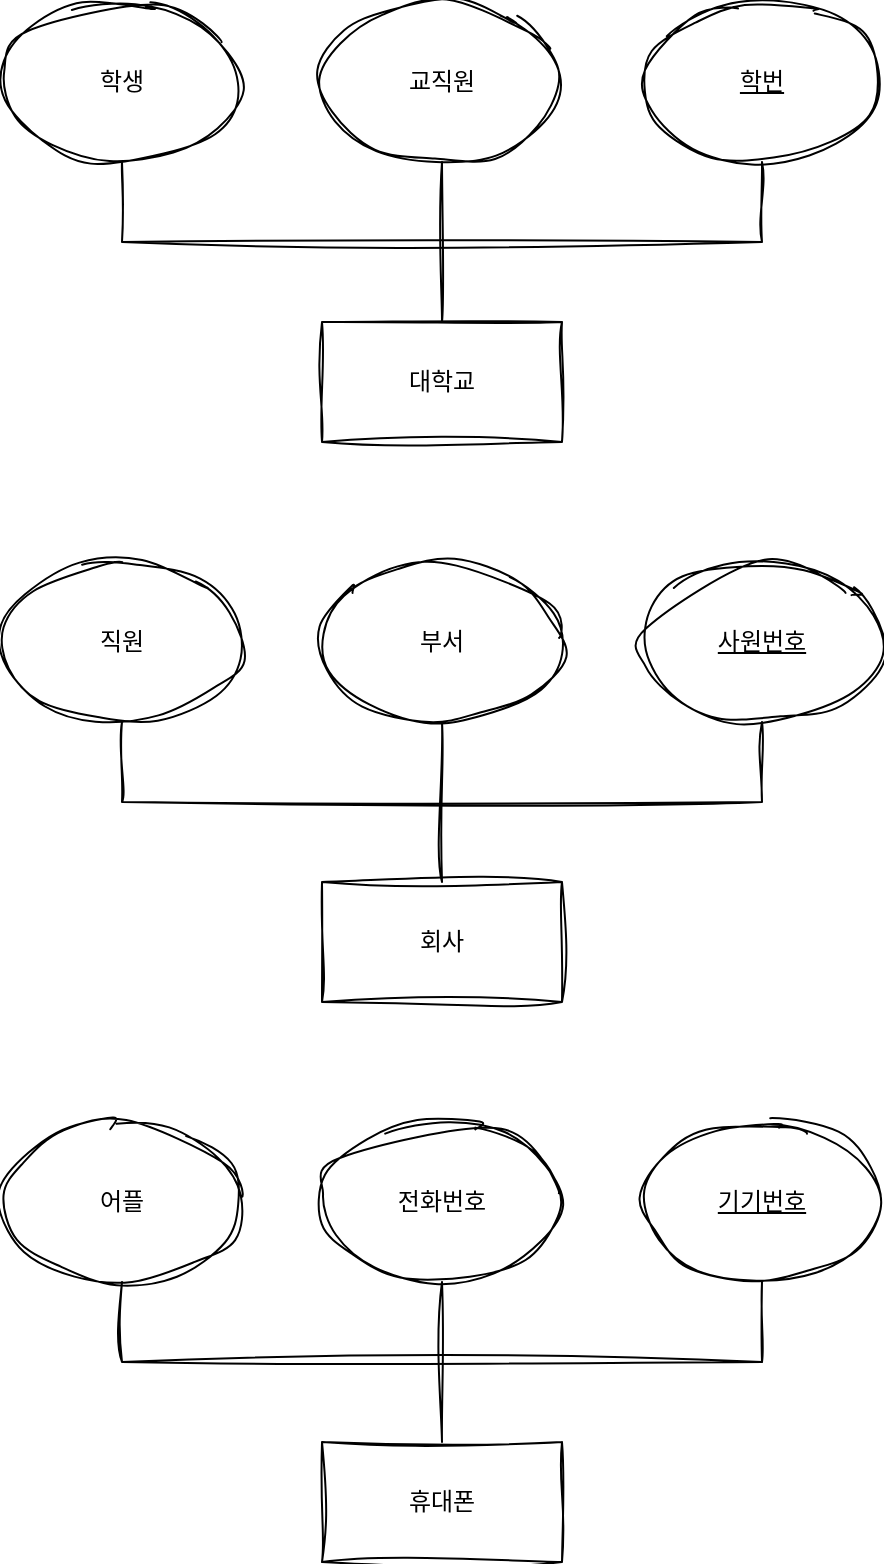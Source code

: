 <mxfile version="20.8.16" type="device"><diagram name="페이지-1" id="m9-ny_utrhgycCypb0Bt"><mxGraphModel dx="1098" dy="828" grid="1" gridSize="10" guides="1" tooltips="1" connect="1" arrows="1" fold="1" page="1" pageScale="1" pageWidth="827" pageHeight="1169" math="0" shadow="0"><root><mxCell id="0"/><mxCell id="1" parent="0"/><mxCell id="8mBrNQwQWjx9OFOaUlUU-1" value="학생" style="ellipse;whiteSpace=wrap;html=1;sketch=1;curveFitting=1;jiggle=2;" vertex="1" parent="1"><mxGeometry x="120" y="80" width="120" height="80" as="geometry"/></mxCell><mxCell id="8mBrNQwQWjx9OFOaUlUU-2" value="&lt;u&gt;학번&lt;/u&gt;" style="ellipse;whiteSpace=wrap;html=1;sketch=1;curveFitting=1;jiggle=2;" vertex="1" parent="1"><mxGeometry x="440" y="80" width="120" height="80" as="geometry"/></mxCell><mxCell id="8mBrNQwQWjx9OFOaUlUU-3" value="교직원" style="ellipse;whiteSpace=wrap;html=1;sketch=1;curveFitting=1;jiggle=2;" vertex="1" parent="1"><mxGeometry x="280" y="80" width="120" height="80" as="geometry"/></mxCell><mxCell id="8mBrNQwQWjx9OFOaUlUU-4" value="대학교" style="rounded=0;whiteSpace=wrap;html=1;sketch=1;curveFitting=1;jiggle=2;" vertex="1" parent="1"><mxGeometry x="280" y="240" width="120" height="60" as="geometry"/></mxCell><mxCell id="8mBrNQwQWjx9OFOaUlUU-9" value="" style="endArrow=none;html=1;rounded=0;exitX=0.5;exitY=1;exitDx=0;exitDy=0;entryX=0.5;entryY=1;entryDx=0;entryDy=0;sketch=1;curveFitting=1;jiggle=2;" edge="1" parent="1" source="8mBrNQwQWjx9OFOaUlUU-1" target="8mBrNQwQWjx9OFOaUlUU-2"><mxGeometry width="50" height="50" relative="1" as="geometry"><mxPoint x="390" y="450" as="sourcePoint"/><mxPoint x="440" y="400" as="targetPoint"/><Array as="points"><mxPoint x="180" y="200"/><mxPoint x="500" y="200"/></Array></mxGeometry></mxCell><mxCell id="8mBrNQwQWjx9OFOaUlUU-10" value="" style="endArrow=none;html=1;rounded=0;exitX=0.5;exitY=1;exitDx=0;exitDy=0;entryX=0.5;entryY=0;entryDx=0;entryDy=0;sketch=1;curveFitting=1;jiggle=2;" edge="1" parent="1" source="8mBrNQwQWjx9OFOaUlUU-3" target="8mBrNQwQWjx9OFOaUlUU-4"><mxGeometry width="50" height="50" relative="1" as="geometry"><mxPoint x="390" y="450" as="sourcePoint"/><mxPoint x="440" y="400" as="targetPoint"/></mxGeometry></mxCell><mxCell id="8mBrNQwQWjx9OFOaUlUU-11" value="직원" style="ellipse;whiteSpace=wrap;html=1;sketch=1;curveFitting=1;jiggle=2;" vertex="1" parent="1"><mxGeometry x="120" y="360" width="120" height="80" as="geometry"/></mxCell><mxCell id="8mBrNQwQWjx9OFOaUlUU-12" value="&lt;u&gt;사원번호&lt;/u&gt;" style="ellipse;whiteSpace=wrap;html=1;sketch=1;curveFitting=1;jiggle=2;" vertex="1" parent="1"><mxGeometry x="440" y="360" width="120" height="80" as="geometry"/></mxCell><mxCell id="8mBrNQwQWjx9OFOaUlUU-13" value="부서" style="ellipse;whiteSpace=wrap;html=1;sketch=1;curveFitting=1;jiggle=2;" vertex="1" parent="1"><mxGeometry x="280" y="360" width="120" height="80" as="geometry"/></mxCell><mxCell id="8mBrNQwQWjx9OFOaUlUU-14" value="회사" style="rounded=0;whiteSpace=wrap;html=1;sketch=1;curveFitting=1;jiggle=2;" vertex="1" parent="1"><mxGeometry x="280" y="520" width="120" height="60" as="geometry"/></mxCell><mxCell id="8mBrNQwQWjx9OFOaUlUU-15" value="" style="endArrow=none;html=1;rounded=0;exitX=0.5;exitY=1;exitDx=0;exitDy=0;entryX=0.5;entryY=1;entryDx=0;entryDy=0;sketch=1;curveFitting=1;jiggle=2;" edge="1" parent="1" source="8mBrNQwQWjx9OFOaUlUU-11" target="8mBrNQwQWjx9OFOaUlUU-12"><mxGeometry width="50" height="50" relative="1" as="geometry"><mxPoint x="390" y="730" as="sourcePoint"/><mxPoint x="440" y="680" as="targetPoint"/><Array as="points"><mxPoint x="180" y="480"/><mxPoint x="500" y="480"/></Array></mxGeometry></mxCell><mxCell id="8mBrNQwQWjx9OFOaUlUU-16" value="" style="endArrow=none;html=1;rounded=0;exitX=0.5;exitY=1;exitDx=0;exitDy=0;entryX=0.5;entryY=0;entryDx=0;entryDy=0;sketch=1;curveFitting=1;jiggle=2;" edge="1" parent="1" source="8mBrNQwQWjx9OFOaUlUU-13" target="8mBrNQwQWjx9OFOaUlUU-14"><mxGeometry width="50" height="50" relative="1" as="geometry"><mxPoint x="390" y="730" as="sourcePoint"/><mxPoint x="440" y="680" as="targetPoint"/></mxGeometry></mxCell><mxCell id="8mBrNQwQWjx9OFOaUlUU-17" value="어플" style="ellipse;whiteSpace=wrap;html=1;sketch=1;curveFitting=1;jiggle=2;" vertex="1" parent="1"><mxGeometry x="120" y="640" width="120" height="80" as="geometry"/></mxCell><mxCell id="8mBrNQwQWjx9OFOaUlUU-18" value="&lt;u&gt;기기번호&lt;/u&gt;" style="ellipse;whiteSpace=wrap;html=1;sketch=1;curveFitting=1;jiggle=2;" vertex="1" parent="1"><mxGeometry x="440" y="640" width="120" height="80" as="geometry"/></mxCell><mxCell id="8mBrNQwQWjx9OFOaUlUU-19" value="전화번호" style="ellipse;whiteSpace=wrap;html=1;sketch=1;curveFitting=1;jiggle=2;" vertex="1" parent="1"><mxGeometry x="280" y="640" width="120" height="80" as="geometry"/></mxCell><mxCell id="8mBrNQwQWjx9OFOaUlUU-20" value="휴대폰" style="rounded=0;whiteSpace=wrap;html=1;sketch=1;curveFitting=1;jiggle=2;" vertex="1" parent="1"><mxGeometry x="280" y="800" width="120" height="60" as="geometry"/></mxCell><mxCell id="8mBrNQwQWjx9OFOaUlUU-21" value="" style="endArrow=none;html=1;rounded=0;exitX=0.5;exitY=1;exitDx=0;exitDy=0;entryX=0.5;entryY=1;entryDx=0;entryDy=0;sketch=1;curveFitting=1;jiggle=2;" edge="1" parent="1" source="8mBrNQwQWjx9OFOaUlUU-17" target="8mBrNQwQWjx9OFOaUlUU-18"><mxGeometry width="50" height="50" relative="1" as="geometry"><mxPoint x="390" y="1010" as="sourcePoint"/><mxPoint x="440" y="960" as="targetPoint"/><Array as="points"><mxPoint x="180" y="760"/><mxPoint x="500" y="760"/></Array></mxGeometry></mxCell><mxCell id="8mBrNQwQWjx9OFOaUlUU-22" value="" style="endArrow=none;html=1;rounded=0;exitX=0.5;exitY=1;exitDx=0;exitDy=0;entryX=0.5;entryY=0;entryDx=0;entryDy=0;sketch=1;curveFitting=1;jiggle=2;" edge="1" parent="1" source="8mBrNQwQWjx9OFOaUlUU-19" target="8mBrNQwQWjx9OFOaUlUU-20"><mxGeometry width="50" height="50" relative="1" as="geometry"><mxPoint x="390" y="1010" as="sourcePoint"/><mxPoint x="440" y="960" as="targetPoint"/></mxGeometry></mxCell></root></mxGraphModel></diagram></mxfile>